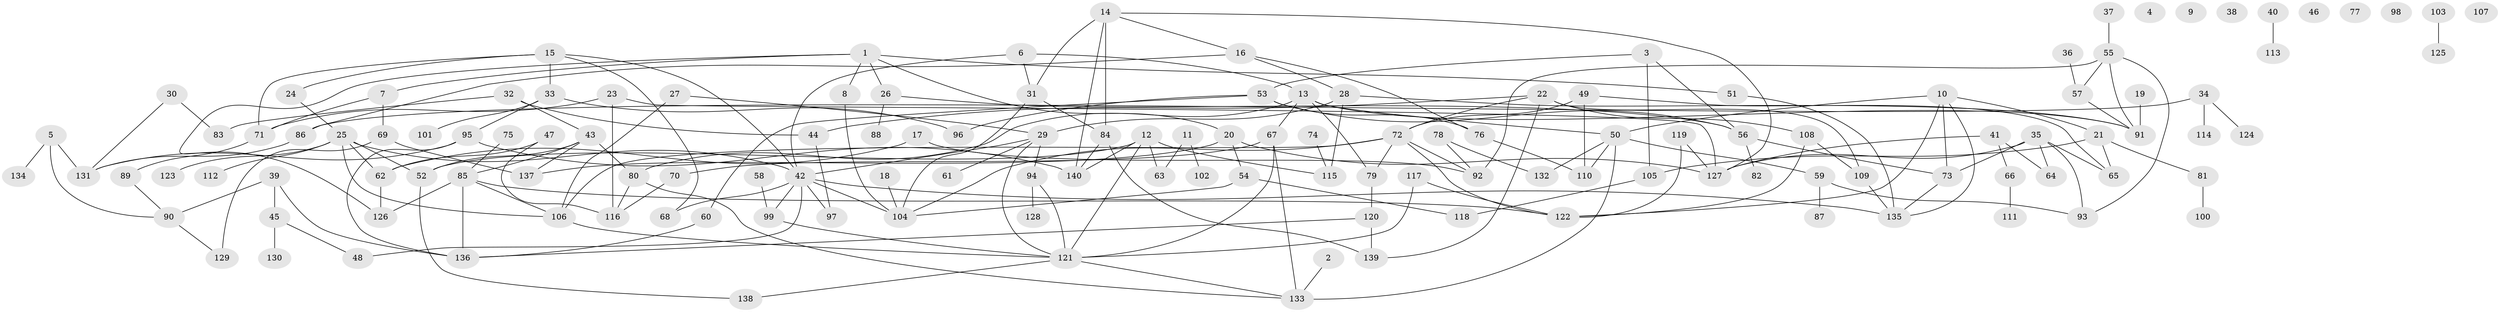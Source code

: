 // coarse degree distribution, {1: 0.24489795918367346, 0: 0.07142857142857142, 3: 0.14285714285714285, 2: 0.21428571428571427, 4: 0.09183673469387756, 12: 0.01020408163265306, 5: 0.09183673469387756, 6: 0.061224489795918366, 8: 0.04081632653061224, 7: 0.02040816326530612, 11: 0.01020408163265306}
// Generated by graph-tools (version 1.1) at 2025/43/03/04/25 21:43:59]
// undirected, 140 vertices, 206 edges
graph export_dot {
graph [start="1"]
  node [color=gray90,style=filled];
  1;
  2;
  3;
  4;
  5;
  6;
  7;
  8;
  9;
  10;
  11;
  12;
  13;
  14;
  15;
  16;
  17;
  18;
  19;
  20;
  21;
  22;
  23;
  24;
  25;
  26;
  27;
  28;
  29;
  30;
  31;
  32;
  33;
  34;
  35;
  36;
  37;
  38;
  39;
  40;
  41;
  42;
  43;
  44;
  45;
  46;
  47;
  48;
  49;
  50;
  51;
  52;
  53;
  54;
  55;
  56;
  57;
  58;
  59;
  60;
  61;
  62;
  63;
  64;
  65;
  66;
  67;
  68;
  69;
  70;
  71;
  72;
  73;
  74;
  75;
  76;
  77;
  78;
  79;
  80;
  81;
  82;
  83;
  84;
  85;
  86;
  87;
  88;
  89;
  90;
  91;
  92;
  93;
  94;
  95;
  96;
  97;
  98;
  99;
  100;
  101;
  102;
  103;
  104;
  105;
  106;
  107;
  108;
  109;
  110;
  111;
  112;
  113;
  114;
  115;
  116;
  117;
  118;
  119;
  120;
  121;
  122;
  123;
  124;
  125;
  126;
  127;
  128;
  129;
  130;
  131;
  132;
  133;
  134;
  135;
  136;
  137;
  138;
  139;
  140;
  1 -- 7;
  1 -- 8;
  1 -- 20;
  1 -- 26;
  1 -- 51;
  1 -- 126;
  2 -- 133;
  3 -- 53;
  3 -- 56;
  3 -- 105;
  5 -- 90;
  5 -- 131;
  5 -- 134;
  6 -- 13;
  6 -- 31;
  6 -- 42;
  7 -- 69;
  7 -- 71;
  8 -- 104;
  10 -- 21;
  10 -- 50;
  10 -- 73;
  10 -- 122;
  10 -- 135;
  11 -- 63;
  11 -- 102;
  12 -- 52;
  12 -- 63;
  12 -- 115;
  12 -- 121;
  12 -- 140;
  13 -- 50;
  13 -- 67;
  13 -- 79;
  13 -- 80;
  13 -- 91;
  14 -- 16;
  14 -- 31;
  14 -- 84;
  14 -- 127;
  14 -- 140;
  15 -- 24;
  15 -- 33;
  15 -- 42;
  15 -- 68;
  15 -- 71;
  16 -- 28;
  16 -- 76;
  16 -- 86;
  17 -- 62;
  17 -- 92;
  18 -- 104;
  19 -- 91;
  20 -- 54;
  20 -- 127;
  20 -- 137;
  21 -- 65;
  21 -- 81;
  21 -- 105;
  22 -- 44;
  22 -- 72;
  22 -- 108;
  22 -- 109;
  22 -- 139;
  23 -- 71;
  23 -- 116;
  23 -- 127;
  24 -- 25;
  25 -- 42;
  25 -- 52;
  25 -- 62;
  25 -- 106;
  25 -- 112;
  25 -- 123;
  26 -- 56;
  26 -- 88;
  27 -- 29;
  27 -- 106;
  28 -- 29;
  28 -- 91;
  28 -- 115;
  29 -- 42;
  29 -- 61;
  29 -- 94;
  29 -- 121;
  30 -- 83;
  30 -- 131;
  31 -- 84;
  31 -- 104;
  32 -- 43;
  32 -- 44;
  32 -- 83;
  33 -- 95;
  33 -- 96;
  33 -- 101;
  34 -- 86;
  34 -- 114;
  34 -- 124;
  35 -- 64;
  35 -- 65;
  35 -- 73;
  35 -- 93;
  35 -- 127;
  36 -- 57;
  37 -- 55;
  39 -- 45;
  39 -- 90;
  39 -- 136;
  40 -- 113;
  41 -- 64;
  41 -- 66;
  41 -- 127;
  42 -- 48;
  42 -- 68;
  42 -- 97;
  42 -- 99;
  42 -- 104;
  42 -- 135;
  43 -- 52;
  43 -- 80;
  43 -- 85;
  43 -- 137;
  44 -- 97;
  45 -- 48;
  45 -- 130;
  47 -- 62;
  47 -- 116;
  49 -- 65;
  49 -- 72;
  49 -- 110;
  50 -- 59;
  50 -- 110;
  50 -- 132;
  50 -- 133;
  51 -- 135;
  52 -- 138;
  53 -- 56;
  53 -- 60;
  53 -- 76;
  53 -- 96;
  54 -- 104;
  54 -- 118;
  55 -- 57;
  55 -- 91;
  55 -- 92;
  55 -- 93;
  56 -- 73;
  56 -- 82;
  57 -- 91;
  58 -- 99;
  59 -- 87;
  59 -- 93;
  60 -- 136;
  62 -- 126;
  66 -- 111;
  67 -- 70;
  67 -- 121;
  67 -- 133;
  69 -- 129;
  69 -- 137;
  70 -- 116;
  71 -- 89;
  72 -- 79;
  72 -- 92;
  72 -- 104;
  72 -- 106;
  72 -- 122;
  73 -- 135;
  74 -- 115;
  75 -- 85;
  76 -- 110;
  78 -- 92;
  78 -- 132;
  79 -- 120;
  80 -- 116;
  80 -- 133;
  81 -- 100;
  84 -- 139;
  84 -- 140;
  85 -- 106;
  85 -- 122;
  85 -- 126;
  85 -- 136;
  86 -- 131;
  89 -- 90;
  90 -- 129;
  94 -- 121;
  94 -- 128;
  95 -- 131;
  95 -- 136;
  95 -- 140;
  99 -- 121;
  103 -- 125;
  105 -- 118;
  106 -- 121;
  108 -- 109;
  108 -- 122;
  109 -- 135;
  117 -- 121;
  117 -- 122;
  119 -- 122;
  119 -- 127;
  120 -- 136;
  120 -- 139;
  121 -- 133;
  121 -- 138;
}
